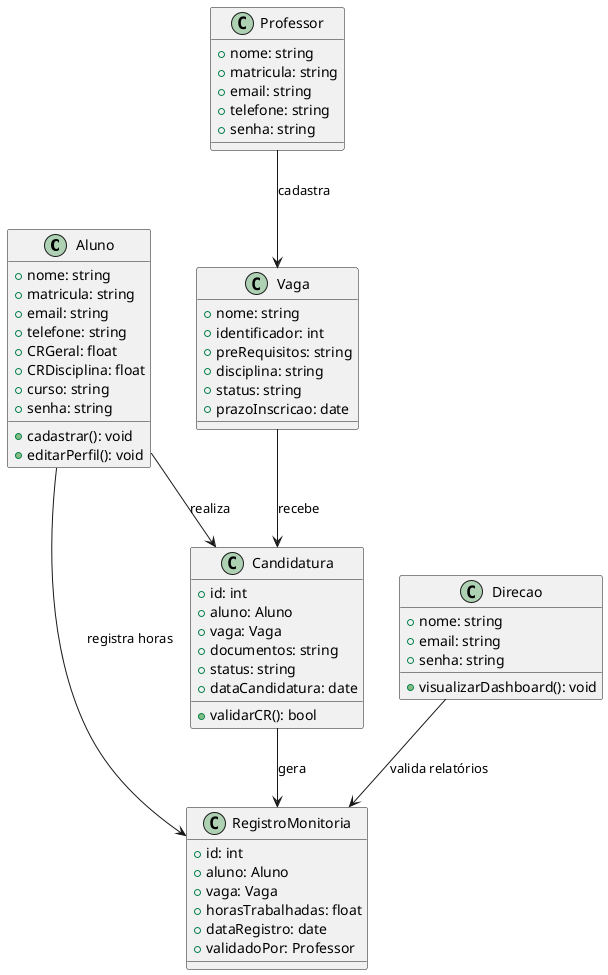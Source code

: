 @startuml
'-----------------------------------
' Diagrama de Classes - Equipe Elon Musk
' Sistema de Monitoria IBMEC
' Elaborado por: Arthur Riess, Pedro Macedo, Felipe Maia e Yago Carvalho
'-----------------------------------

class Aluno {
    +nome: string
    +matricula: string
    +email: string
    +telefone: string
    +CRGeral: float
    +CRDisciplina: float
    +curso: string
    +senha: string
    +cadastrar(): void
    +editarPerfil(): void
}

class Professor {
    +nome: string
    +matricula: string
    +email: string
    +telefone: string
    +senha: string
}

class Direcao {
    +nome: string
    +email: string
    +senha: string
    +visualizarDashboard(): void
}

class Vaga {
    +nome: string
    +identificador: int
    +preRequisitos: string
    +disciplina: string
    +status: string
    +prazoInscricao: date
}

class Candidatura {
    +id: int
    +aluno: Aluno
    +vaga: Vaga
    +documentos: string
    +status: string
    +dataCandidatura: date
    +validarCR(): bool
}

class RegistroMonitoria {
    +id: int
    +aluno: Aluno
    +vaga: Vaga
    +horasTrabalhadas: float
    +dataRegistro: date
    +validadoPor: Professor
}

Aluno --> Candidatura: realiza
Vaga --> Candidatura: recebe
Professor --> Vaga: cadastra
Candidatura --> RegistroMonitoria: gera
Aluno --> RegistroMonitoria: registra horas
Direcao --> RegistroMonitoria: valida relatórios
@enduml
